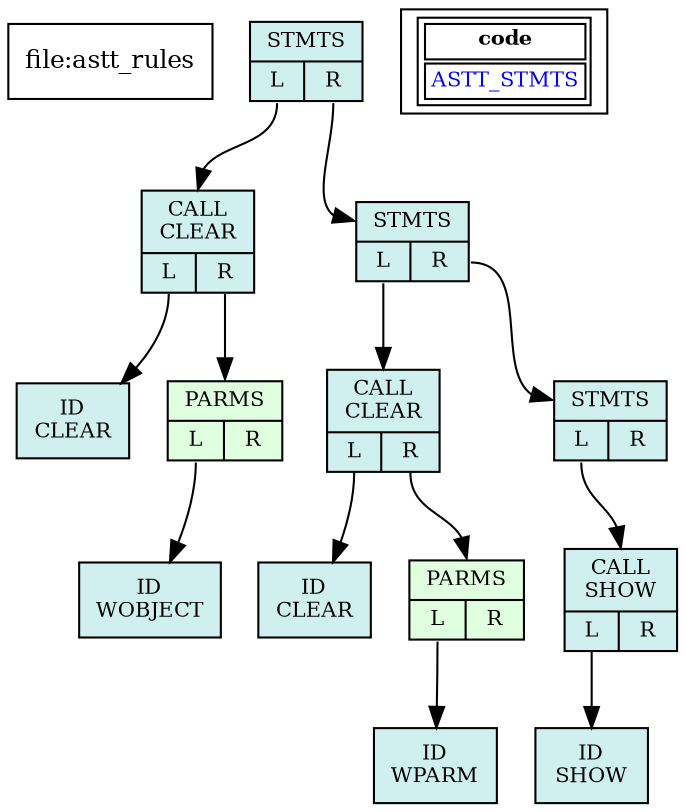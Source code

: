 digraph AbstractSyntaxTree {
    node [shape=record, fontsize="10"];

	filename[label="file:astt_rules", fontsize=12];
	ast_node[style="filled", fillcolor="#D0F0F0" label="{<A>STMTS&#92;n | { <L> L | <R> R}}"];
	ast_nodeL[style="filled", fillcolor="#D0F0F0" label="{<A>CALL&#92;nCLEAR | { <L> L | <R> R}}"];
	ast_nodeLL[style="filled", fillcolor="#D0F0F0" label="{<A>ID&#92;nCLEAR}"];
	ast_nodeL:<L> -> ast_nodeLL:<A>;
	ast_nodeLR[style="filled", fillcolor="#DFFFDF" label="{<A>PARMS&#92;n | { <L> L | <R> R}}"];
	ast_nodeLRL[style="filled", fillcolor="#D0F0F0" label="{<A>ID&#92;nWOBJECT}"];
	ast_nodeLR:<L> -> ast_nodeLRL:<A>;
	ast_nodeL:<R> -> ast_nodeLR:<A>;
	ast_node:<L> -> ast_nodeL:<A>;
	ast_nodeR[style="filled", fillcolor="#D0F0F0" label="{<A>STMTS&#92;n | { <L> L | <R> R}}"];
	ast_nodeRL[style="filled", fillcolor="#D0F0F0" label="{<A>CALL&#92;nCLEAR | { <L> L | <R> R}}"];
	ast_nodeRLL[style="filled", fillcolor="#D0F0F0" label="{<A>ID&#92;nCLEAR}"];
	ast_nodeRL:<L> -> ast_nodeRLL:<A>;
	ast_nodeRLR[style="filled", fillcolor="#DFFFDF" label="{<A>PARMS&#92;n | { <L> L | <R> R}}"];
	ast_nodeRLRL[style="filled", fillcolor="#D0F0F0" label="{<A>ID&#92;nWPARM}"];
	ast_nodeRLR:<L> -> ast_nodeRLRL:<A>;
	ast_nodeRL:<R> -> ast_nodeRLR:<A>;
	ast_nodeR:<L> -> ast_nodeRL:<A>;
	ast_nodeRR[style="filled", fillcolor="#D0F0F0" label="{<A>STMTS&#92;n | { <L> L | <R> R}}"];
	ast_nodeRRL[style="filled", fillcolor="#D0F0F0" label="{<A>CALL&#92;nSHOW | { <L> L | <R> R}}"];
	ast_nodeRRLL[style="filled", fillcolor="#D0F0F0" label="{<A>ID&#92;nSHOW}"];
	ast_nodeRRL:<L> -> ast_nodeRRLL:<A>;
	ast_nodeRR:<L> -> ast_nodeRRL:<A>;
	ast_nodeR:<R> -> ast_nodeRR:<A>;
	ast_node:<R> -> ast_nodeR:<A>;

	code[label=< <table border="1"><tr><td><b>code<br align="left"/></b></td></tr>
<tr><td><font point-size="10" color ="blue">ASTT_STMTS<br align="left"/></font></td></tr></table>>
];
}
